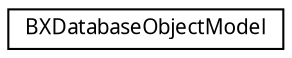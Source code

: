 digraph "Graphical Class Hierarchy"
{
  edge [fontname="LucidaGrande",fontsize="10",labelfontname="LucidaGrande",labelfontsize="10"];
  node [fontname="LucidaGrande",fontsize="10",shape=record];
  rankdir="LR";
  Node1 [label="BXDatabaseObjectModel",height=0.2,width=0.4,color="black", fillcolor="white", style="filled",URL="$interface_b_x_database_object_model.html",tooltip="The database object model. "];
}
